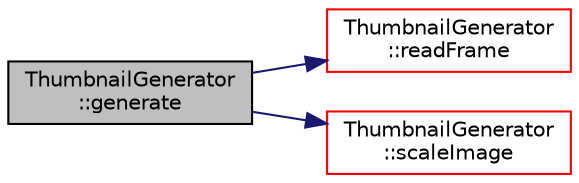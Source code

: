 digraph "ThumbnailGenerator::generate"
{
 // LATEX_PDF_SIZE
  edge [fontname="Helvetica",fontsize="10",labelfontname="Helvetica",labelfontsize="10"];
  node [fontname="Helvetica",fontsize="10",shape=record];
  rankdir="LR";
  Node1 [label="ThumbnailGenerator\l::generate",height=0.2,width=0.4,color="black", fillcolor="grey75", style="filled", fontcolor="black",tooltip=" "];
  Node1 -> Node2 [color="midnightblue",fontsize="10",style="solid",fontname="Helvetica"];
  Node2 [label="ThumbnailGenerator\l::readFrame",height=0.2,width=0.4,color="red", fillcolor="white", style="filled",URL="$class_thumbnail_generator.html#ac140a6ac8e145da51818e8bc6ae4e97c",tooltip=" "];
  Node1 -> Node17 [color="midnightblue",fontsize="10",style="solid",fontname="Helvetica"];
  Node17 [label="ThumbnailGenerator\l::scaleImage",height=0.2,width=0.4,color="red", fillcolor="white", style="filled",URL="$class_thumbnail_generator.html#a5651880e96912ef45d748963f1f291a4",tooltip=" "];
}
